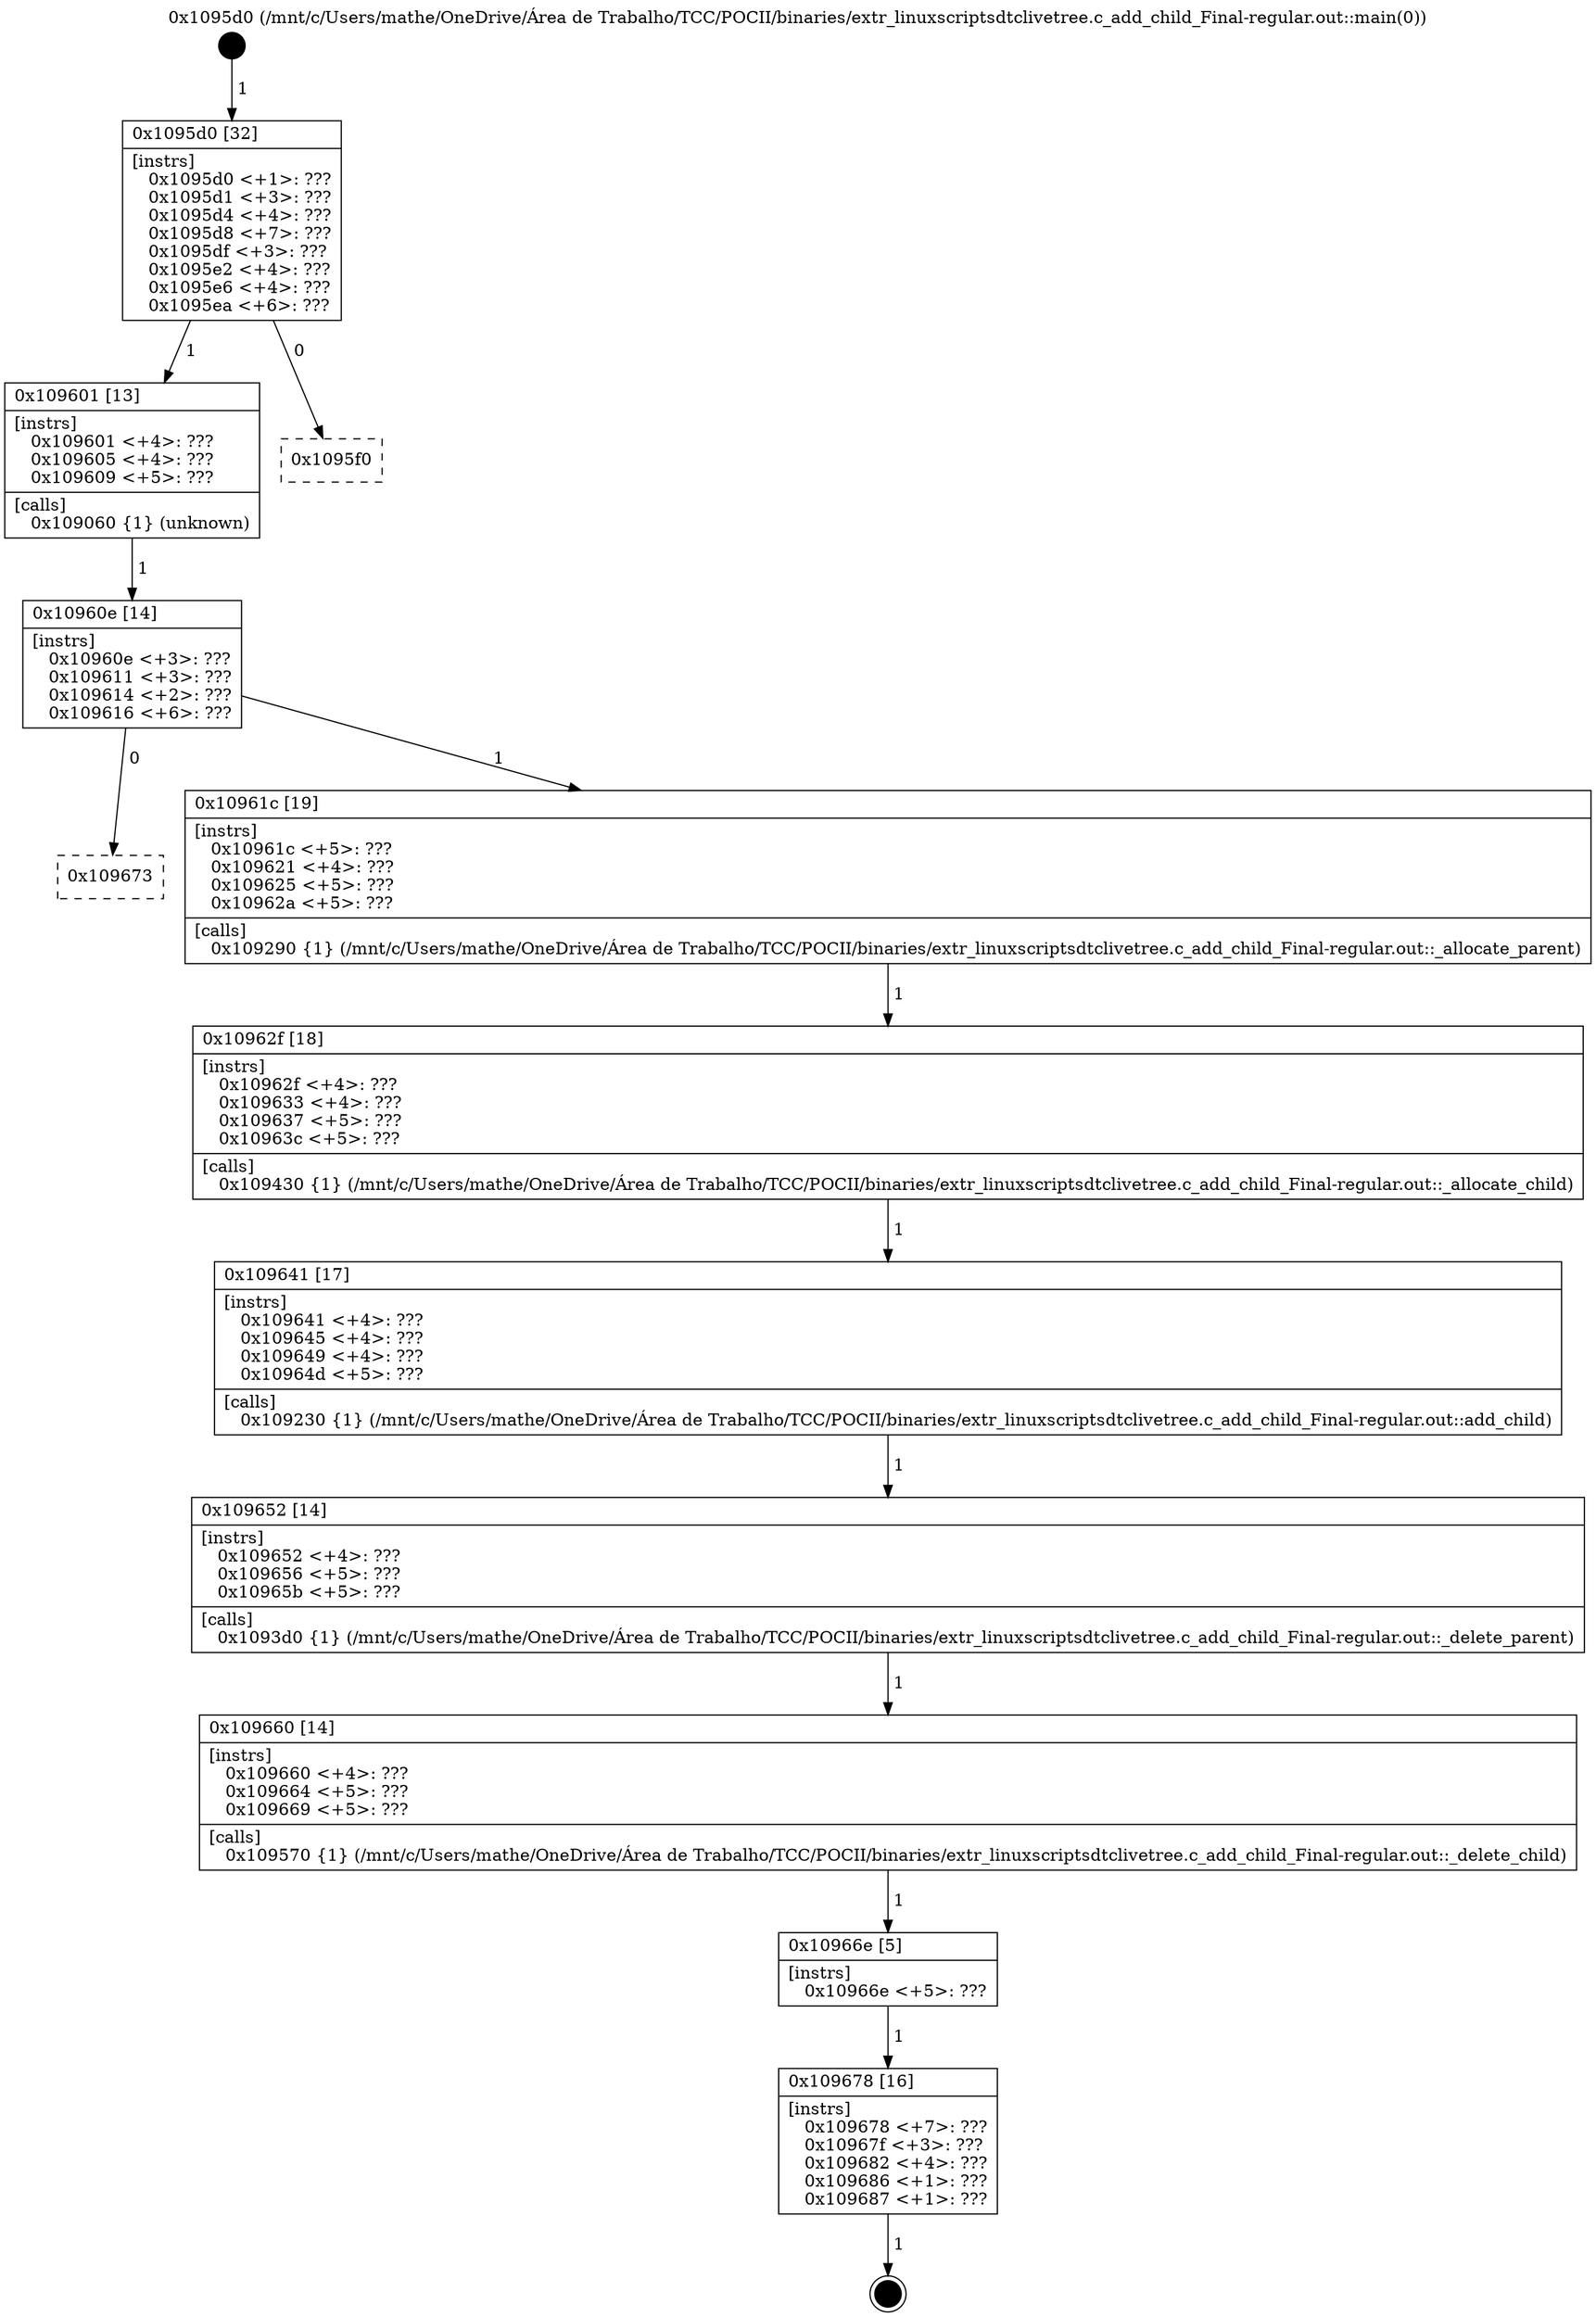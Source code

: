 digraph "0x1095d0" {
  label = "0x1095d0 (/mnt/c/Users/mathe/OneDrive/Área de Trabalho/TCC/POCII/binaries/extr_linuxscriptsdtclivetree.c_add_child_Final-regular.out::main(0))"
  labelloc = "t"
  node[shape=record]

  Entry [label="",width=0.3,height=0.3,shape=circle,fillcolor=black,style=filled]
  "0x1095d0" [label="{
     0x1095d0 [32]\l
     | [instrs]\l
     &nbsp;&nbsp;0x1095d0 \<+1\>: ???\l
     &nbsp;&nbsp;0x1095d1 \<+3\>: ???\l
     &nbsp;&nbsp;0x1095d4 \<+4\>: ???\l
     &nbsp;&nbsp;0x1095d8 \<+7\>: ???\l
     &nbsp;&nbsp;0x1095df \<+3\>: ???\l
     &nbsp;&nbsp;0x1095e2 \<+4\>: ???\l
     &nbsp;&nbsp;0x1095e6 \<+4\>: ???\l
     &nbsp;&nbsp;0x1095ea \<+6\>: ???\l
  }"]
  "0x109601" [label="{
     0x109601 [13]\l
     | [instrs]\l
     &nbsp;&nbsp;0x109601 \<+4\>: ???\l
     &nbsp;&nbsp;0x109605 \<+4\>: ???\l
     &nbsp;&nbsp;0x109609 \<+5\>: ???\l
     | [calls]\l
     &nbsp;&nbsp;0x109060 \{1\} (unknown)\l
  }"]
  "0x1095f0" [label="{
     0x1095f0\l
  }", style=dashed]
  "0x10960e" [label="{
     0x10960e [14]\l
     | [instrs]\l
     &nbsp;&nbsp;0x10960e \<+3\>: ???\l
     &nbsp;&nbsp;0x109611 \<+3\>: ???\l
     &nbsp;&nbsp;0x109614 \<+2\>: ???\l
     &nbsp;&nbsp;0x109616 \<+6\>: ???\l
  }"]
  "0x109673" [label="{
     0x109673\l
  }", style=dashed]
  "0x10961c" [label="{
     0x10961c [19]\l
     | [instrs]\l
     &nbsp;&nbsp;0x10961c \<+5\>: ???\l
     &nbsp;&nbsp;0x109621 \<+4\>: ???\l
     &nbsp;&nbsp;0x109625 \<+5\>: ???\l
     &nbsp;&nbsp;0x10962a \<+5\>: ???\l
     | [calls]\l
     &nbsp;&nbsp;0x109290 \{1\} (/mnt/c/Users/mathe/OneDrive/Área de Trabalho/TCC/POCII/binaries/extr_linuxscriptsdtclivetree.c_add_child_Final-regular.out::_allocate_parent)\l
  }"]
  Exit [label="",width=0.3,height=0.3,shape=circle,fillcolor=black,style=filled,peripheries=2]
  "0x10962f" [label="{
     0x10962f [18]\l
     | [instrs]\l
     &nbsp;&nbsp;0x10962f \<+4\>: ???\l
     &nbsp;&nbsp;0x109633 \<+4\>: ???\l
     &nbsp;&nbsp;0x109637 \<+5\>: ???\l
     &nbsp;&nbsp;0x10963c \<+5\>: ???\l
     | [calls]\l
     &nbsp;&nbsp;0x109430 \{1\} (/mnt/c/Users/mathe/OneDrive/Área de Trabalho/TCC/POCII/binaries/extr_linuxscriptsdtclivetree.c_add_child_Final-regular.out::_allocate_child)\l
  }"]
  "0x109641" [label="{
     0x109641 [17]\l
     | [instrs]\l
     &nbsp;&nbsp;0x109641 \<+4\>: ???\l
     &nbsp;&nbsp;0x109645 \<+4\>: ???\l
     &nbsp;&nbsp;0x109649 \<+4\>: ???\l
     &nbsp;&nbsp;0x10964d \<+5\>: ???\l
     | [calls]\l
     &nbsp;&nbsp;0x109230 \{1\} (/mnt/c/Users/mathe/OneDrive/Área de Trabalho/TCC/POCII/binaries/extr_linuxscriptsdtclivetree.c_add_child_Final-regular.out::add_child)\l
  }"]
  "0x109652" [label="{
     0x109652 [14]\l
     | [instrs]\l
     &nbsp;&nbsp;0x109652 \<+4\>: ???\l
     &nbsp;&nbsp;0x109656 \<+5\>: ???\l
     &nbsp;&nbsp;0x10965b \<+5\>: ???\l
     | [calls]\l
     &nbsp;&nbsp;0x1093d0 \{1\} (/mnt/c/Users/mathe/OneDrive/Área de Trabalho/TCC/POCII/binaries/extr_linuxscriptsdtclivetree.c_add_child_Final-regular.out::_delete_parent)\l
  }"]
  "0x109660" [label="{
     0x109660 [14]\l
     | [instrs]\l
     &nbsp;&nbsp;0x109660 \<+4\>: ???\l
     &nbsp;&nbsp;0x109664 \<+5\>: ???\l
     &nbsp;&nbsp;0x109669 \<+5\>: ???\l
     | [calls]\l
     &nbsp;&nbsp;0x109570 \{1\} (/mnt/c/Users/mathe/OneDrive/Área de Trabalho/TCC/POCII/binaries/extr_linuxscriptsdtclivetree.c_add_child_Final-regular.out::_delete_child)\l
  }"]
  "0x10966e" [label="{
     0x10966e [5]\l
     | [instrs]\l
     &nbsp;&nbsp;0x10966e \<+5\>: ???\l
  }"]
  "0x109678" [label="{
     0x109678 [16]\l
     | [instrs]\l
     &nbsp;&nbsp;0x109678 \<+7\>: ???\l
     &nbsp;&nbsp;0x10967f \<+3\>: ???\l
     &nbsp;&nbsp;0x109682 \<+4\>: ???\l
     &nbsp;&nbsp;0x109686 \<+1\>: ???\l
     &nbsp;&nbsp;0x109687 \<+1\>: ???\l
  }"]
  Entry -> "0x1095d0" [label=" 1"]
  "0x1095d0" -> "0x109601" [label=" 1"]
  "0x1095d0" -> "0x1095f0" [label=" 0"]
  "0x109601" -> "0x10960e" [label=" 1"]
  "0x10960e" -> "0x109673" [label=" 0"]
  "0x10960e" -> "0x10961c" [label=" 1"]
  "0x109678" -> Exit [label=" 1"]
  "0x10961c" -> "0x10962f" [label=" 1"]
  "0x10962f" -> "0x109641" [label=" 1"]
  "0x109641" -> "0x109652" [label=" 1"]
  "0x109652" -> "0x109660" [label=" 1"]
  "0x109660" -> "0x10966e" [label=" 1"]
  "0x10966e" -> "0x109678" [label=" 1"]
}
